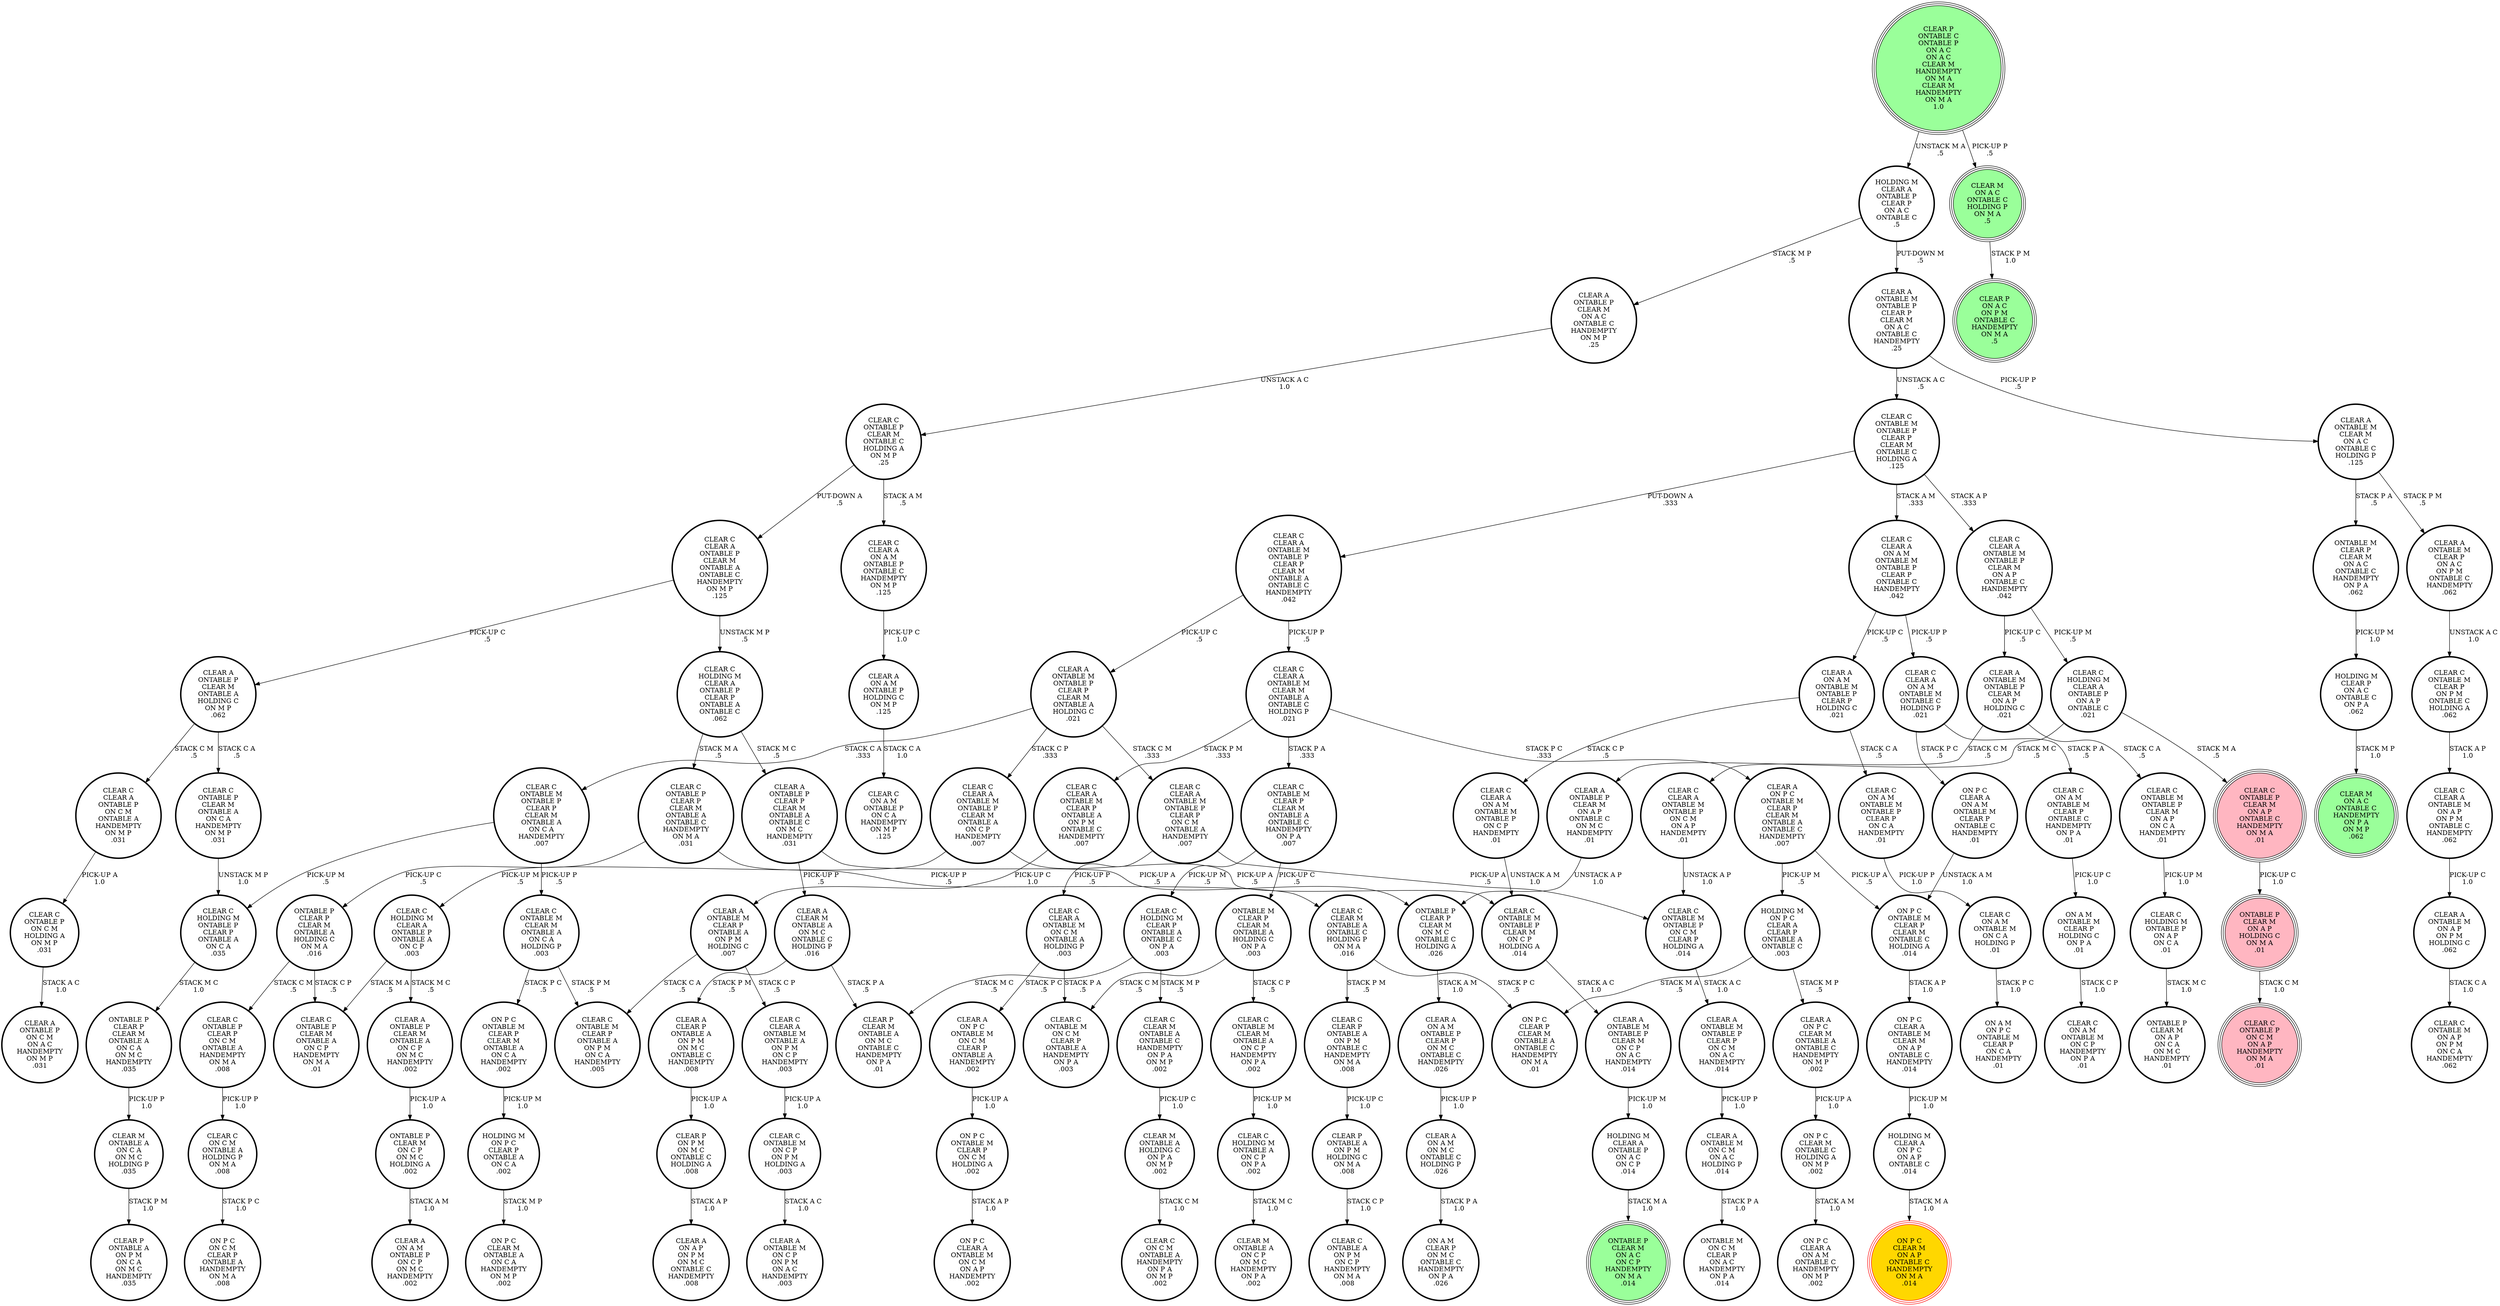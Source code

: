digraph {
"CLEAR C\nONTABLE M\nONTABLE P\nCLEAR P\nCLEAR M\nONTABLE C\nHOLDING A\n.125\n" -> "CLEAR C\nCLEAR A\nONTABLE M\nONTABLE P\nCLEAR M\nON A P\nONTABLE C\nHANDEMPTY\n.042\n"[label="STACK A P\n.333\n"];
"CLEAR C\nONTABLE M\nONTABLE P\nCLEAR P\nCLEAR M\nONTABLE C\nHOLDING A\n.125\n" -> "CLEAR C\nCLEAR A\nONTABLE M\nONTABLE P\nCLEAR P\nCLEAR M\nONTABLE A\nONTABLE C\nHANDEMPTY\n.042\n"[label="PUT-DOWN A\n.333\n"];
"CLEAR C\nONTABLE M\nONTABLE P\nCLEAR P\nCLEAR M\nONTABLE C\nHOLDING A\n.125\n" -> "CLEAR C\nCLEAR A\nON A M\nONTABLE M\nONTABLE P\nCLEAR P\nONTABLE C\nHANDEMPTY\n.042\n"[label="STACK A M\n.333\n"];
"CLEAR C\nON A M\nONTABLE M\nCLEAR P\nONTABLE C\nHANDEMPTY\nON P A\n.01\n" -> "ON A M\nONTABLE M\nCLEAR P\nHOLDING C\nON P A\n.01\n"[label="PICK-UP C\n1.0\n"];
"CLEAR A\nONTABLE P\nCLEAR M\nONTABLE A\nHOLDING C\nON M P\n.062\n" -> "CLEAR C\nCLEAR A\nONTABLE P\nON C M\nONTABLE A\nHANDEMPTY\nON M P\n.031\n"[label="STACK C M\n.5\n"];
"CLEAR A\nONTABLE P\nCLEAR M\nONTABLE A\nHOLDING C\nON M P\n.062\n" -> "CLEAR C\nONTABLE P\nCLEAR M\nONTABLE A\nON C A\nHANDEMPTY\nON M P\n.031\n"[label="STACK C A\n.5\n"];
"CLEAR A\nON P C\nONTABLE M\nCLEAR P\nCLEAR M\nONTABLE A\nONTABLE C\nHANDEMPTY\n.007\n" -> "HOLDING M\nON P C\nCLEAR A\nCLEAR P\nONTABLE A\nONTABLE C\n.003\n"[label="PICK-UP M\n.5\n"];
"CLEAR A\nON P C\nONTABLE M\nCLEAR P\nCLEAR M\nONTABLE A\nONTABLE C\nHANDEMPTY\n.007\n" -> "ON P C\nONTABLE M\nCLEAR P\nCLEAR M\nONTABLE C\nHOLDING A\n.014\n"[label="PICK-UP A\n.5\n"];
"CLEAR A\nON P C\nONTABLE M\nON C M\nCLEAR P\nONTABLE A\nHANDEMPTY\n.002\n" -> "ON P C\nONTABLE M\nCLEAR P\nON C M\nHOLDING A\n.002\n"[label="PICK-UP A\n1.0\n"];
"CLEAR C\nON A M\nONTABLE M\nON C A\nHOLDING P\n.01\n" -> "ON A M\nON P C\nONTABLE M\nCLEAR P\nON C A\nHANDEMPTY\n.01\n"[label="STACK P C\n1.0\n"];
"CLEAR A\nONTABLE M\nONTABLE P\nCLEAR P\nCLEAR M\nON A C\nONTABLE C\nHANDEMPTY\n.25\n" -> "CLEAR C\nONTABLE M\nONTABLE P\nCLEAR P\nCLEAR M\nONTABLE C\nHOLDING A\n.125\n"[label="UNSTACK A C\n.5\n"];
"CLEAR A\nONTABLE M\nONTABLE P\nCLEAR P\nCLEAR M\nON A C\nONTABLE C\nHANDEMPTY\n.25\n" -> "CLEAR A\nONTABLE M\nCLEAR M\nON A C\nONTABLE C\nHOLDING P\n.125\n"[label="PICK-UP P\n.5\n"];
"ON A M\nONTABLE M\nCLEAR P\nHOLDING C\nON P A\n.01\n" -> "CLEAR C\nON A M\nONTABLE M\nON C P\nHANDEMPTY\nON P A\n.01\n"[label="STACK C P\n1.0\n"];
"CLEAR A\nON A M\nONTABLE P\nHOLDING C\nON M P\n.125\n" -> "CLEAR C\nON A M\nONTABLE P\nON C A\nHANDEMPTY\nON M P\n.125\n"[label="STACK C A\n1.0\n"];
"ONTABLE P\nCLEAR P\nCLEAR M\nON M C\nONTABLE C\nHOLDING A\n.026\n" -> "CLEAR A\nON A M\nONTABLE P\nCLEAR P\nON M C\nONTABLE C\nHANDEMPTY\n.026\n"[label="STACK A M\n1.0\n"];
"ON P C\nCLEAR A\nONTABLE M\nCLEAR M\nON A P\nONTABLE C\nHANDEMPTY\n.014\n" -> "HOLDING M\nCLEAR A\nON P C\nON A P\nONTABLE C\n.014\n"[label="PICK-UP M\n1.0\n"];
"CLEAR C\nCLEAR A\nONTABLE M\nONTABLE P\nCLEAR P\nCLEAR M\nONTABLE A\nONTABLE C\nHANDEMPTY\n.042\n" -> "CLEAR C\nCLEAR A\nONTABLE M\nCLEAR M\nONTABLE A\nONTABLE C\nHOLDING P\n.021\n"[label="PICK-UP P\n.5\n"];
"CLEAR C\nCLEAR A\nONTABLE M\nONTABLE P\nCLEAR P\nCLEAR M\nONTABLE A\nONTABLE C\nHANDEMPTY\n.042\n" -> "CLEAR A\nONTABLE M\nONTABLE P\nCLEAR P\nCLEAR M\nONTABLE A\nHOLDING C\n.021\n"[label="PICK-UP C\n.5\n"];
"ONTABLE P\nCLEAR P\nCLEAR M\nONTABLE A\nHOLDING C\nON M A\n.016\n" -> "CLEAR C\nONTABLE P\nCLEAR M\nONTABLE A\nON C P\nHANDEMPTY\nON M A\n.01\n"[label="STACK C P\n.5\n"];
"ONTABLE P\nCLEAR P\nCLEAR M\nONTABLE A\nHOLDING C\nON M A\n.016\n" -> "CLEAR C\nONTABLE P\nCLEAR P\nON C M\nONTABLE A\nHANDEMPTY\nON M A\n.008\n"[label="STACK C M\n.5\n"];
"CLEAR C\nCLEAR A\nONTABLE M\nONTABLE P\nCLEAR M\nONTABLE A\nON C P\nHANDEMPTY\n.007\n" -> "CLEAR C\nONTABLE M\nONTABLE P\nCLEAR M\nON C P\nHOLDING A\n.014\n"[label="PICK-UP A\n.5\n"];
"CLEAR C\nCLEAR A\nONTABLE M\nONTABLE P\nCLEAR M\nONTABLE A\nON C P\nHANDEMPTY\n.007\n" -> "CLEAR C\nHOLDING M\nCLEAR A\nONTABLE P\nONTABLE A\nON C P\n.003\n"[label="PICK-UP M\n.5\n"];
"CLEAR C\nONTABLE M\nCLEAR M\nONTABLE A\nON C A\nHOLDING P\n.003\n" -> "ON P C\nONTABLE M\nCLEAR P\nCLEAR M\nONTABLE A\nON C A\nHANDEMPTY\n.002\n"[label="STACK P C\n.5\n"];
"CLEAR C\nONTABLE M\nCLEAR M\nONTABLE A\nON C A\nHOLDING P\n.003\n" -> "CLEAR C\nONTABLE M\nCLEAR P\nONTABLE A\nON P M\nON C A\nHANDEMPTY\n.005\n"[label="STACK P M\n.5\n"];
"CLEAR C\nONTABLE M\nONTABLE P\nON C M\nCLEAR P\nHOLDING A\n.014\n" -> "CLEAR A\nONTABLE M\nONTABLE P\nCLEAR P\nON C M\nON A C\nHANDEMPTY\n.014\n"[label="STACK A C\n1.0\n"];
"ON P C\nONTABLE M\nCLEAR P\nCLEAR M\nONTABLE A\nON C A\nHANDEMPTY\n.002\n" -> "HOLDING M\nON P C\nCLEAR P\nONTABLE A\nON C A\n.002\n"[label="PICK-UP M\n1.0\n"];
"HOLDING M\nON P C\nCLEAR P\nONTABLE A\nON C A\n.002\n" -> "ON P C\nCLEAR M\nONTABLE A\nON C A\nHANDEMPTY\nON M P\n.002\n"[label="STACK M P\n1.0\n"];
"CLEAR C\nCLEAR M\nONTABLE A\nONTABLE C\nHOLDING P\nON M A\n.016\n" -> "ON P C\nCLEAR P\nCLEAR M\nONTABLE A\nONTABLE C\nHANDEMPTY\nON M A\n.01\n"[label="STACK P C\n.5\n"];
"CLEAR C\nCLEAR M\nONTABLE A\nONTABLE C\nHOLDING P\nON M A\n.016\n" -> "CLEAR C\nCLEAR P\nONTABLE A\nON P M\nONTABLE C\nHANDEMPTY\nON M A\n.008\n"[label="STACK P M\n.5\n"];
"CLEAR C\nCLEAR A\nON A M\nONTABLE M\nONTABLE P\nCLEAR P\nONTABLE C\nHANDEMPTY\n.042\n" -> "CLEAR A\nON A M\nONTABLE M\nONTABLE P\nCLEAR P\nHOLDING C\n.021\n"[label="PICK-UP C\n.5\n"];
"CLEAR C\nCLEAR A\nON A M\nONTABLE M\nONTABLE P\nCLEAR P\nONTABLE C\nHANDEMPTY\n.042\n" -> "CLEAR C\nCLEAR A\nON A M\nONTABLE M\nONTABLE C\nHOLDING P\n.021\n"[label="PICK-UP P\n.5\n"];
"CLEAR C\nHOLDING M\nCLEAR A\nONTABLE P\nON A P\nONTABLE C\n.021\n" -> "CLEAR A\nONTABLE P\nCLEAR M\nON A P\nONTABLE C\nON M C\nHANDEMPTY\n.01\n"[label="STACK M C\n.5\n"];
"CLEAR C\nHOLDING M\nCLEAR A\nONTABLE P\nON A P\nONTABLE C\n.021\n" -> "CLEAR C\nONTABLE P\nCLEAR M\nON A P\nONTABLE C\nHANDEMPTY\nON M A\n.01\n"[label="STACK M A\n.5\n"];
"CLEAR C\nONTABLE P\nCLEAR P\nON C M\nONTABLE A\nHANDEMPTY\nON M A\n.008\n" -> "CLEAR C\nON C M\nONTABLE A\nHOLDING P\nON M A\n.008\n"[label="PICK-UP P\n1.0\n"];
"ONTABLE M\nCLEAR P\nCLEAR M\nONTABLE A\nHOLDING C\nON P A\n.003\n" -> "CLEAR C\nONTABLE M\nON C M\nCLEAR P\nONTABLE A\nHANDEMPTY\nON P A\n.003\n"[label="STACK C M\n.5\n"];
"ONTABLE M\nCLEAR P\nCLEAR M\nONTABLE A\nHOLDING C\nON P A\n.003\n" -> "CLEAR C\nONTABLE M\nCLEAR M\nONTABLE A\nON C P\nHANDEMPTY\nON P A\n.002\n"[label="STACK C P\n.5\n"];
"CLEAR C\nHOLDING M\nCLEAR A\nONTABLE P\nONTABLE A\nON C P\n.003\n" -> "CLEAR A\nONTABLE P\nCLEAR M\nONTABLE A\nON C P\nON M C\nHANDEMPTY\n.002\n"[label="STACK M C\n.5\n"];
"CLEAR C\nHOLDING M\nCLEAR A\nONTABLE P\nONTABLE A\nON C P\n.003\n" -> "CLEAR C\nONTABLE P\nCLEAR M\nONTABLE A\nON C P\nHANDEMPTY\nON M A\n.01\n"[label="STACK M A\n.5\n"];
"CLEAR C\nONTABLE M\nONTABLE P\nCLEAR M\nON C P\nHOLDING A\n.014\n" -> "CLEAR A\nONTABLE M\nONTABLE P\nCLEAR M\nON C P\nON A C\nHANDEMPTY\n.014\n"[label="STACK A C\n1.0\n"];
"CLEAR C\nONTABLE P\nCLEAR M\nONTABLE C\nHOLDING A\nON M P\n.25\n" -> "CLEAR C\nCLEAR A\nON A M\nONTABLE P\nONTABLE C\nHANDEMPTY\nON M P\n.125\n"[label="STACK A M\n.5\n"];
"CLEAR C\nONTABLE P\nCLEAR M\nONTABLE C\nHOLDING A\nON M P\n.25\n" -> "CLEAR C\nCLEAR A\nONTABLE P\nCLEAR M\nONTABLE A\nONTABLE C\nHANDEMPTY\nON M P\n.125\n"[label="PUT-DOWN A\n.5\n"];
"CLEAR C\nCLEAR A\nONTABLE P\nCLEAR M\nONTABLE A\nONTABLE C\nHANDEMPTY\nON M P\n.125\n" -> "CLEAR A\nONTABLE P\nCLEAR M\nONTABLE A\nHOLDING C\nON M P\n.062\n"[label="PICK-UP C\n.5\n"];
"CLEAR C\nCLEAR A\nONTABLE P\nCLEAR M\nONTABLE A\nONTABLE C\nHANDEMPTY\nON M P\n.125\n" -> "CLEAR C\nHOLDING M\nCLEAR A\nONTABLE P\nCLEAR P\nONTABLE A\nONTABLE C\n.062\n"[label="UNSTACK M P\n.5\n"];
"CLEAR C\nONTABLE P\nON C M\nHOLDING A\nON M P\n.031\n" -> "CLEAR A\nONTABLE P\nON C M\nON A C\nHANDEMPTY\nON M P\n.031\n"[label="STACK A C\n1.0\n"];
"CLEAR A\nONTABLE M\nONTABLE P\nCLEAR M\nON C P\nON A C\nHANDEMPTY\n.014\n" -> "HOLDING M\nCLEAR A\nONTABLE P\nON A C\nON C P\n.014\n"[label="PICK-UP M\n1.0\n"];
"CLEAR C\nCLEAR A\nONTABLE M\nON A P\nON P M\nONTABLE C\nHANDEMPTY\n.062\n" -> "CLEAR A\nONTABLE M\nON A P\nON P M\nHOLDING C\n.062\n"[label="PICK-UP C\n1.0\n"];
"CLEAR P\nONTABLE C\nONTABLE P\nON A C\nON A C\nCLEAR M\nHANDEMPTY\nON M A\nCLEAR M\nHANDEMPTY\nON M A\n1.0\n" -> "HOLDING M\nCLEAR A\nONTABLE P\nCLEAR P\nON A C\nONTABLE C\n.5\n"[label="UNSTACK M A\n.5\n"];
"CLEAR P\nONTABLE C\nONTABLE P\nON A C\nON A C\nCLEAR M\nHANDEMPTY\nON M A\nCLEAR M\nHANDEMPTY\nON M A\n1.0\n" -> "CLEAR M\nON A C\nONTABLE C\nHOLDING P\nON M A\n.5\n"[label="PICK-UP P\n.5\n"];
"CLEAR A\nONTABLE M\nCLEAR P\nON A C\nON P M\nONTABLE C\nHANDEMPTY\n.062\n" -> "CLEAR C\nONTABLE M\nCLEAR P\nON P M\nONTABLE C\nHOLDING A\n.062\n"[label="UNSTACK A C\n1.0\n"];
"CLEAR C\nCLEAR A\nONTABLE P\nON C M\nONTABLE A\nHANDEMPTY\nON M P\n.031\n" -> "CLEAR C\nONTABLE P\nON C M\nHOLDING A\nON M P\n.031\n"[label="PICK-UP A\n1.0\n"];
"CLEAR C\nON C M\nONTABLE A\nHOLDING P\nON M A\n.008\n" -> "ON P C\nON C M\nCLEAR P\nONTABLE A\nHANDEMPTY\nON M A\n.008\n"[label="STACK P C\n1.0\n"];
"CLEAR C\nHOLDING M\nONTABLE A\nON C P\nON P A\n.002\n" -> "CLEAR M\nONTABLE A\nON C P\nON M C\nHANDEMPTY\nON P A\n.002\n"[label="STACK M C\n1.0\n"];
"CLEAR C\nCLEAR A\nON A M\nONTABLE M\nONTABLE C\nHOLDING P\n.021\n" -> "ON P C\nCLEAR A\nON A M\nONTABLE M\nCLEAR P\nONTABLE C\nHANDEMPTY\n.01\n"[label="STACK P C\n.5\n"];
"CLEAR C\nCLEAR A\nON A M\nONTABLE M\nONTABLE C\nHOLDING P\n.021\n" -> "CLEAR C\nON A M\nONTABLE M\nCLEAR P\nONTABLE C\nHANDEMPTY\nON P A\n.01\n"[label="STACK P A\n.5\n"];
"CLEAR A\nONTABLE M\nONTABLE P\nCLEAR P\nCLEAR M\nONTABLE A\nHOLDING C\n.021\n" -> "CLEAR C\nCLEAR A\nONTABLE M\nONTABLE P\nCLEAR M\nONTABLE A\nON C P\nHANDEMPTY\n.007\n"[label="STACK C P\n.333\n"];
"CLEAR A\nONTABLE M\nONTABLE P\nCLEAR P\nCLEAR M\nONTABLE A\nHOLDING C\n.021\n" -> "CLEAR C\nCLEAR A\nONTABLE M\nONTABLE P\nCLEAR P\nON C M\nONTABLE A\nHANDEMPTY\n.007\n"[label="STACK C M\n.333\n"];
"CLEAR A\nONTABLE M\nONTABLE P\nCLEAR P\nCLEAR M\nONTABLE A\nHOLDING C\n.021\n" -> "CLEAR C\nONTABLE M\nONTABLE P\nCLEAR P\nCLEAR M\nONTABLE A\nON C A\nHANDEMPTY\n.007\n"[label="STACK C A\n.333\n"];
"CLEAR C\nONTABLE P\nCLEAR M\nONTABLE A\nON C A\nHANDEMPTY\nON M P\n.031\n" -> "CLEAR C\nHOLDING M\nONTABLE P\nCLEAR P\nONTABLE A\nON C A\n.035\n"[label="UNSTACK M P\n1.0\n"];
"CLEAR C\nCLEAR P\nONTABLE A\nON P M\nONTABLE C\nHANDEMPTY\nON M A\n.008\n" -> "CLEAR P\nONTABLE A\nON P M\nHOLDING C\nON M A\n.008\n"[label="PICK-UP C\n1.0\n"];
"CLEAR C\nHOLDING M\nCLEAR A\nONTABLE P\nCLEAR P\nONTABLE A\nONTABLE C\n.062\n" -> "CLEAR C\nONTABLE P\nCLEAR P\nCLEAR M\nONTABLE A\nONTABLE C\nHANDEMPTY\nON M A\n.031\n"[label="STACK M A\n.5\n"];
"CLEAR C\nHOLDING M\nCLEAR A\nONTABLE P\nCLEAR P\nONTABLE A\nONTABLE C\n.062\n" -> "CLEAR A\nONTABLE P\nCLEAR P\nCLEAR M\nONTABLE A\nONTABLE C\nON M C\nHANDEMPTY\n.031\n"[label="STACK M C\n.5\n"];
"CLEAR A\nONTABLE P\nCLEAR M\nONTABLE A\nON C P\nON M C\nHANDEMPTY\n.002\n" -> "ONTABLE P\nCLEAR M\nON C P\nON M C\nHOLDING A\n.002\n"[label="PICK-UP A\n1.0\n"];
"CLEAR M\nONTABLE A\nON C A\nON M C\nHOLDING P\n.035\n" -> "CLEAR P\nONTABLE A\nON P M\nON C A\nON M C\nHANDEMPTY\n.035\n"[label="STACK P M\n1.0\n"];
"CLEAR C\nCLEAR A\nONTABLE M\nONTABLE P\nCLEAR M\nON A P\nONTABLE C\nHANDEMPTY\n.042\n" -> "CLEAR A\nONTABLE M\nONTABLE P\nCLEAR M\nON A P\nHOLDING C\n.021\n"[label="PICK-UP C\n.5\n"];
"CLEAR C\nCLEAR A\nONTABLE M\nONTABLE P\nCLEAR M\nON A P\nONTABLE C\nHANDEMPTY\n.042\n" -> "CLEAR C\nHOLDING M\nCLEAR A\nONTABLE P\nON A P\nONTABLE C\n.021\n"[label="PICK-UP M\n.5\n"];
"CLEAR M\nON A C\nONTABLE C\nHOLDING P\nON M A\n.5\n" -> "CLEAR P\nON A C\nON P M\nONTABLE C\nHANDEMPTY\nON M A\n.5\n"[label="STACK P M\n1.0\n"];
"ON P C\nCLEAR A\nON A M\nONTABLE M\nCLEAR P\nONTABLE C\nHANDEMPTY\n.01\n" -> "ON P C\nONTABLE M\nCLEAR P\nCLEAR M\nONTABLE C\nHOLDING A\n.014\n"[label="UNSTACK A M\n1.0\n"];
"CLEAR P\nONTABLE A\nON P M\nHOLDING C\nON M A\n.008\n" -> "CLEAR C\nONTABLE A\nON P M\nON C P\nHANDEMPTY\nON M A\n.008\n"[label="STACK C P\n1.0\n"];
"CLEAR A\nON A M\nON M C\nONTABLE C\nHOLDING P\n.026\n" -> "ON A M\nCLEAR P\nON M C\nONTABLE C\nHANDEMPTY\nON P A\n.026\n"[label="STACK P A\n1.0\n"];
"CLEAR M\nONTABLE A\nHOLDING C\nON P A\nON M P\n.002\n" -> "CLEAR C\nON C M\nONTABLE A\nHANDEMPTY\nON P A\nON M P\n.002\n"[label="STACK C M\n1.0\n"];
"ONTABLE P\nCLEAR M\nON C P\nON M C\nHOLDING A\n.002\n" -> "CLEAR A\nON A M\nONTABLE P\nON C P\nON M C\nHANDEMPTY\n.002\n"[label="STACK A M\n1.0\n"];
"CLEAR C\nONTABLE M\nONTABLE P\nCLEAR P\nCLEAR M\nONTABLE A\nON C A\nHANDEMPTY\n.007\n" -> "CLEAR C\nHOLDING M\nONTABLE P\nCLEAR P\nONTABLE A\nON C A\n.035\n"[label="PICK-UP M\n.5\n"];
"CLEAR C\nONTABLE M\nONTABLE P\nCLEAR P\nCLEAR M\nONTABLE A\nON C A\nHANDEMPTY\n.007\n" -> "CLEAR C\nONTABLE M\nCLEAR M\nONTABLE A\nON C A\nHOLDING P\n.003\n"[label="PICK-UP P\n.5\n"];
"CLEAR C\nCLEAR A\nONTABLE M\nONTABLE A\nON P M\nON C P\nHANDEMPTY\n.003\n" -> "CLEAR C\nONTABLE M\nON C P\nON P M\nHOLDING A\n.003\n"[label="PICK-UP A\n1.0\n"];
"HOLDING M\nCLEAR A\nON P C\nON A P\nONTABLE C\n.014\n" -> "ON P C\nCLEAR M\nON A P\nONTABLE C\nHANDEMPTY\nON M A\n.014\n"[label="STACK M A\n1.0\n"];
"CLEAR A\nON A M\nONTABLE M\nONTABLE P\nCLEAR P\nHOLDING C\n.021\n" -> "CLEAR C\nON A M\nONTABLE M\nONTABLE P\nCLEAR P\nON C A\nHANDEMPTY\n.01\n"[label="STACK C A\n.5\n"];
"CLEAR A\nON A M\nONTABLE M\nONTABLE P\nCLEAR P\nHOLDING C\n.021\n" -> "CLEAR C\nCLEAR A\nON A M\nONTABLE M\nONTABLE P\nON C P\nHANDEMPTY\n.01\n"[label="STACK C P\n.5\n"];
"CLEAR C\nCLEAR M\nONTABLE A\nONTABLE C\nHANDEMPTY\nON P A\nON M P\n.002\n" -> "CLEAR M\nONTABLE A\nHOLDING C\nON P A\nON M P\n.002\n"[label="PICK-UP C\n1.0\n"];
"CLEAR C\nCLEAR A\nON A M\nONTABLE P\nONTABLE C\nHANDEMPTY\nON M P\n.125\n" -> "CLEAR A\nON A M\nONTABLE P\nHOLDING C\nON M P\n.125\n"[label="PICK-UP C\n1.0\n"];
"CLEAR A\nON A M\nONTABLE P\nCLEAR P\nON M C\nONTABLE C\nHANDEMPTY\n.026\n" -> "CLEAR A\nON A M\nON M C\nONTABLE C\nHOLDING P\n.026\n"[label="PICK-UP P\n1.0\n"];
"CLEAR C\nCLEAR A\nONTABLE M\nCLEAR M\nONTABLE A\nONTABLE C\nHOLDING P\n.021\n" -> "CLEAR A\nON P C\nONTABLE M\nCLEAR P\nCLEAR M\nONTABLE A\nONTABLE C\nHANDEMPTY\n.007\n"[label="STACK P C\n.333\n"];
"CLEAR C\nCLEAR A\nONTABLE M\nCLEAR M\nONTABLE A\nONTABLE C\nHOLDING P\n.021\n" -> "CLEAR C\nONTABLE M\nCLEAR P\nCLEAR M\nONTABLE A\nONTABLE C\nHANDEMPTY\nON P A\n.007\n"[label="STACK P A\n.333\n"];
"CLEAR C\nCLEAR A\nONTABLE M\nCLEAR M\nONTABLE A\nONTABLE C\nHOLDING P\n.021\n" -> "CLEAR C\nCLEAR A\nONTABLE M\nCLEAR P\nONTABLE A\nON P M\nONTABLE C\nHANDEMPTY\n.007\n"[label="STACK P M\n.333\n"];
"ONTABLE M\nCLEAR P\nCLEAR M\nON A C\nONTABLE C\nHANDEMPTY\nON P A\n.062\n" -> "HOLDING M\nCLEAR P\nON A C\nONTABLE C\nON P A\n.062\n"[label="PICK-UP M\n1.0\n"];
"CLEAR C\nONTABLE M\nCLEAR M\nONTABLE A\nON C P\nHANDEMPTY\nON P A\n.002\n" -> "CLEAR C\nHOLDING M\nONTABLE A\nON C P\nON P A\n.002\n"[label="PICK-UP M\n1.0\n"];
"CLEAR C\nHOLDING M\nONTABLE P\nON A P\nON C A\n.01\n" -> "ONTABLE P\nCLEAR M\nON A P\nON C A\nON M C\nHANDEMPTY\n.01\n"[label="STACK M C\n1.0\n"];
"CLEAR A\nON P C\nCLEAR M\nONTABLE A\nONTABLE C\nHANDEMPTY\nON M P\n.002\n" -> "ON P C\nCLEAR M\nONTABLE C\nHOLDING A\nON M P\n.002\n"[label="PICK-UP A\n1.0\n"];
"CLEAR C\nCLEAR A\nON A M\nONTABLE M\nONTABLE P\nON C P\nHANDEMPTY\n.01\n" -> "CLEAR C\nONTABLE M\nONTABLE P\nCLEAR M\nON C P\nHOLDING A\n.014\n"[label="UNSTACK A M\n1.0\n"];
"CLEAR A\nONTABLE M\nONTABLE P\nCLEAR P\nON C M\nON A C\nHANDEMPTY\n.014\n" -> "CLEAR A\nONTABLE M\nON C M\nON A C\nHOLDING P\n.014\n"[label="PICK-UP P\n1.0\n"];
"CLEAR C\nONTABLE M\nONTABLE P\nCLEAR M\nON A P\nON C A\nHANDEMPTY\n.01\n" -> "CLEAR C\nHOLDING M\nONTABLE P\nON A P\nON C A\n.01\n"[label="PICK-UP M\n1.0\n"];
"CLEAR A\nONTABLE P\nCLEAR M\nON A P\nONTABLE C\nON M C\nHANDEMPTY\n.01\n" -> "ONTABLE P\nCLEAR P\nCLEAR M\nON M C\nONTABLE C\nHOLDING A\n.026\n"[label="UNSTACK A P\n1.0\n"];
"ON P C\nCLEAR M\nONTABLE C\nHOLDING A\nON M P\n.002\n" -> "ON P C\nCLEAR A\nON A M\nONTABLE C\nHANDEMPTY\nON M P\n.002\n"[label="STACK A M\n1.0\n"];
"CLEAR C\nCLEAR A\nONTABLE M\nONTABLE P\nCLEAR P\nON C M\nONTABLE A\nHANDEMPTY\n.007\n" -> "CLEAR C\nCLEAR A\nONTABLE M\nON C M\nONTABLE A\nHOLDING P\n.003\n"[label="PICK-UP P\n.5\n"];
"CLEAR C\nCLEAR A\nONTABLE M\nONTABLE P\nCLEAR P\nON C M\nONTABLE A\nHANDEMPTY\n.007\n" -> "CLEAR C\nONTABLE M\nONTABLE P\nON C M\nCLEAR P\nHOLDING A\n.014\n"[label="PICK-UP A\n.5\n"];
"CLEAR C\nCLEAR A\nONTABLE M\nON C M\nONTABLE A\nHOLDING P\n.003\n" -> "CLEAR C\nONTABLE M\nON C M\nCLEAR P\nONTABLE A\nHANDEMPTY\nON P A\n.003\n"[label="STACK P A\n.5\n"];
"CLEAR C\nCLEAR A\nONTABLE M\nON C M\nONTABLE A\nHOLDING P\n.003\n" -> "CLEAR A\nON P C\nONTABLE M\nON C M\nCLEAR P\nONTABLE A\nHANDEMPTY\n.002\n"[label="STACK P C\n.5\n"];
"CLEAR A\nONTABLE M\nON A P\nON P M\nHOLDING C\n.062\n" -> "CLEAR C\nONTABLE M\nON A P\nON P M\nON C A\nHANDEMPTY\n.062\n"[label="STACK C A\n1.0\n"];
"CLEAR A\nONTABLE M\nON C M\nON A C\nHOLDING P\n.014\n" -> "ONTABLE M\nON C M\nCLEAR P\nON A C\nHANDEMPTY\nON P A\n.014\n"[label="STACK P A\n1.0\n"];
"HOLDING M\nCLEAR P\nON A C\nONTABLE C\nON P A\n.062\n" -> "CLEAR M\nON A C\nONTABLE C\nHANDEMPTY\nON P A\nON M P\n.062\n"[label="STACK M P\n1.0\n"];
"CLEAR C\nONTABLE P\nCLEAR P\nCLEAR M\nONTABLE A\nONTABLE C\nHANDEMPTY\nON M A\n.031\n" -> "CLEAR C\nCLEAR M\nONTABLE A\nONTABLE C\nHOLDING P\nON M A\n.016\n"[label="PICK-UP P\n.5\n"];
"CLEAR C\nONTABLE P\nCLEAR P\nCLEAR M\nONTABLE A\nONTABLE C\nHANDEMPTY\nON M A\n.031\n" -> "ONTABLE P\nCLEAR P\nCLEAR M\nONTABLE A\nHOLDING C\nON M A\n.016\n"[label="PICK-UP C\n.5\n"];
"CLEAR C\nONTABLE P\nCLEAR M\nON A P\nONTABLE C\nHANDEMPTY\nON M A\n.01\n" -> "ONTABLE P\nCLEAR M\nON A P\nHOLDING C\nON M A\n.01\n"[label="PICK-UP C\n1.0\n"];
"CLEAR C\nCLEAR A\nONTABLE M\nCLEAR P\nONTABLE A\nON P M\nONTABLE C\nHANDEMPTY\n.007\n" -> "CLEAR A\nONTABLE M\nCLEAR P\nONTABLE A\nON P M\nHOLDING C\n.007\n"[label="PICK-UP C\n1.0\n"];
"CLEAR A\nONTABLE P\nCLEAR M\nON A C\nONTABLE C\nHANDEMPTY\nON M P\n.25\n" -> "CLEAR C\nONTABLE P\nCLEAR M\nONTABLE C\nHOLDING A\nON M P\n.25\n"[label="UNSTACK A C\n1.0\n"];
"CLEAR C\nONTABLE M\nON C P\nON P M\nHOLDING A\n.003\n" -> "CLEAR A\nONTABLE M\nON C P\nON P M\nON A C\nHANDEMPTY\n.003\n"[label="STACK A C\n1.0\n"];
"CLEAR C\nONTABLE M\nCLEAR P\nON P M\nONTABLE C\nHOLDING A\n.062\n" -> "CLEAR C\nCLEAR A\nONTABLE M\nON A P\nON P M\nONTABLE C\nHANDEMPTY\n.062\n"[label="STACK A P\n1.0\n"];
"ONTABLE P\nCLEAR M\nON A P\nHOLDING C\nON M A\n.01\n" -> "CLEAR C\nONTABLE P\nON C M\nON A P\nHANDEMPTY\nON M A\n.01\n"[label="STACK C M\n1.0\n"];
"HOLDING M\nCLEAR A\nONTABLE P\nCLEAR P\nON A C\nONTABLE C\n.5\n" -> "CLEAR A\nONTABLE P\nCLEAR M\nON A C\nONTABLE C\nHANDEMPTY\nON M P\n.25\n"[label="STACK M P\n.5\n"];
"HOLDING M\nCLEAR A\nONTABLE P\nCLEAR P\nON A C\nONTABLE C\n.5\n" -> "CLEAR A\nONTABLE M\nONTABLE P\nCLEAR P\nCLEAR M\nON A C\nONTABLE C\nHANDEMPTY\n.25\n"[label="PUT-DOWN M\n.5\n"];
"ONTABLE P\nCLEAR P\nCLEAR M\nONTABLE A\nON C A\nON M C\nHANDEMPTY\n.035\n" -> "CLEAR M\nONTABLE A\nON C A\nON M C\nHOLDING P\n.035\n"[label="PICK-UP P\n1.0\n"];
"CLEAR P\nON P M\nON M C\nONTABLE C\nHOLDING A\n.008\n" -> "CLEAR A\nON A P\nON P M\nON M C\nONTABLE C\nHANDEMPTY\n.008\n"[label="STACK A P\n1.0\n"];
"CLEAR C\nON A M\nONTABLE M\nONTABLE P\nCLEAR P\nON C A\nHANDEMPTY\n.01\n" -> "CLEAR C\nON A M\nONTABLE M\nON C A\nHOLDING P\n.01\n"[label="PICK-UP P\n1.0\n"];
"CLEAR C\nHOLDING M\nCLEAR P\nONTABLE A\nONTABLE C\nON P A\n.003\n" -> "CLEAR P\nCLEAR M\nONTABLE A\nON M C\nONTABLE C\nHANDEMPTY\nON P A\n.01\n"[label="STACK M C\n.5\n"];
"CLEAR C\nHOLDING M\nCLEAR P\nONTABLE A\nONTABLE C\nON P A\n.003\n" -> "CLEAR C\nCLEAR M\nONTABLE A\nONTABLE C\nHANDEMPTY\nON P A\nON M P\n.002\n"[label="STACK M P\n.5\n"];
"ON P C\nONTABLE M\nCLEAR P\nON C M\nHOLDING A\n.002\n" -> "ON P C\nCLEAR A\nONTABLE M\nON C M\nON A P\nHANDEMPTY\n.002\n"[label="STACK A P\n1.0\n"];
"CLEAR A\nONTABLE P\nCLEAR P\nCLEAR M\nONTABLE A\nONTABLE C\nON M C\nHANDEMPTY\n.031\n" -> "ONTABLE P\nCLEAR P\nCLEAR M\nON M C\nONTABLE C\nHOLDING A\n.026\n"[label="PICK-UP A\n.5\n"];
"CLEAR A\nONTABLE P\nCLEAR P\nCLEAR M\nONTABLE A\nONTABLE C\nON M C\nHANDEMPTY\n.031\n" -> "CLEAR A\nCLEAR M\nONTABLE A\nON M C\nONTABLE C\nHOLDING P\n.016\n"[label="PICK-UP P\n.5\n"];
"CLEAR A\nONTABLE M\nONTABLE P\nCLEAR M\nON A P\nHOLDING C\n.021\n" -> "CLEAR C\nCLEAR A\nONTABLE M\nONTABLE P\nON C M\nON A P\nHANDEMPTY\n.01\n"[label="STACK C M\n.5\n"];
"CLEAR A\nONTABLE M\nONTABLE P\nCLEAR M\nON A P\nHOLDING C\n.021\n" -> "CLEAR C\nONTABLE M\nONTABLE P\nCLEAR M\nON A P\nON C A\nHANDEMPTY\n.01\n"[label="STACK C A\n.5\n"];
"CLEAR A\nCLEAR M\nONTABLE A\nON M C\nONTABLE C\nHOLDING P\n.016\n" -> "CLEAR A\nCLEAR P\nONTABLE A\nON P M\nON M C\nONTABLE C\nHANDEMPTY\n.008\n"[label="STACK P M\n.5\n"];
"CLEAR A\nCLEAR M\nONTABLE A\nON M C\nONTABLE C\nHOLDING P\n.016\n" -> "CLEAR P\nCLEAR M\nONTABLE A\nON M C\nONTABLE C\nHANDEMPTY\nON P A\n.01\n"[label="STACK P A\n.5\n"];
"CLEAR A\nONTABLE M\nCLEAR M\nON A C\nONTABLE C\nHOLDING P\n.125\n" -> "ONTABLE M\nCLEAR P\nCLEAR M\nON A C\nONTABLE C\nHANDEMPTY\nON P A\n.062\n"[label="STACK P A\n.5\n"];
"CLEAR A\nONTABLE M\nCLEAR M\nON A C\nONTABLE C\nHOLDING P\n.125\n" -> "CLEAR A\nONTABLE M\nCLEAR P\nON A C\nON P M\nONTABLE C\nHANDEMPTY\n.062\n"[label="STACK P M\n.5\n"];
"CLEAR C\nONTABLE M\nCLEAR P\nCLEAR M\nONTABLE A\nONTABLE C\nHANDEMPTY\nON P A\n.007\n" -> "ONTABLE M\nCLEAR P\nCLEAR M\nONTABLE A\nHOLDING C\nON P A\n.003\n"[label="PICK-UP C\n.5\n"];
"CLEAR C\nONTABLE M\nCLEAR P\nCLEAR M\nONTABLE A\nONTABLE C\nHANDEMPTY\nON P A\n.007\n" -> "CLEAR C\nHOLDING M\nCLEAR P\nONTABLE A\nONTABLE C\nON P A\n.003\n"[label="PICK-UP M\n.5\n"];
"CLEAR C\nCLEAR A\nONTABLE M\nONTABLE P\nON C M\nON A P\nHANDEMPTY\n.01\n" -> "CLEAR C\nONTABLE M\nONTABLE P\nON C M\nCLEAR P\nHOLDING A\n.014\n"[label="UNSTACK A P\n1.0\n"];
"HOLDING M\nON P C\nCLEAR A\nCLEAR P\nONTABLE A\nONTABLE C\n.003\n" -> "CLEAR A\nON P C\nCLEAR M\nONTABLE A\nONTABLE C\nHANDEMPTY\nON M P\n.002\n"[label="STACK M P\n.5\n"];
"HOLDING M\nON P C\nCLEAR A\nCLEAR P\nONTABLE A\nONTABLE C\n.003\n" -> "ON P C\nCLEAR P\nCLEAR M\nONTABLE A\nONTABLE C\nHANDEMPTY\nON M A\n.01\n"[label="STACK M A\n.5\n"];
"HOLDING M\nCLEAR A\nONTABLE P\nON A C\nON C P\n.014\n" -> "ONTABLE P\nCLEAR M\nON A C\nON C P\nHANDEMPTY\nON M A\n.014\n"[label="STACK M A\n1.0\n"];
"CLEAR C\nHOLDING M\nONTABLE P\nCLEAR P\nONTABLE A\nON C A\n.035\n" -> "ONTABLE P\nCLEAR P\nCLEAR M\nONTABLE A\nON C A\nON M C\nHANDEMPTY\n.035\n"[label="STACK M C\n1.0\n"];
"CLEAR A\nCLEAR P\nONTABLE A\nON P M\nON M C\nONTABLE C\nHANDEMPTY\n.008\n" -> "CLEAR P\nON P M\nON M C\nONTABLE C\nHOLDING A\n.008\n"[label="PICK-UP A\n1.0\n"];
"ON P C\nONTABLE M\nCLEAR P\nCLEAR M\nONTABLE C\nHOLDING A\n.014\n" -> "ON P C\nCLEAR A\nONTABLE M\nCLEAR M\nON A P\nONTABLE C\nHANDEMPTY\n.014\n"[label="STACK A P\n1.0\n"];
"CLEAR A\nONTABLE M\nCLEAR P\nONTABLE A\nON P M\nHOLDING C\n.007\n" -> "CLEAR C\nCLEAR A\nONTABLE M\nONTABLE A\nON P M\nON C P\nHANDEMPTY\n.003\n"[label="STACK C P\n.5\n"];
"CLEAR A\nONTABLE M\nCLEAR P\nONTABLE A\nON P M\nHOLDING C\n.007\n" -> "CLEAR C\nONTABLE M\nCLEAR P\nONTABLE A\nON P M\nON C A\nHANDEMPTY\n.005\n"[label="STACK C A\n.5\n"];
"ON A M\nON P C\nONTABLE M\nCLEAR P\nON C A\nHANDEMPTY\n.01\n" [shape=circle, penwidth=3];
"CLEAR A\nONTABLE P\nON C M\nON A C\nHANDEMPTY\nON M P\n.031\n" [shape=circle, penwidth=3];
"CLEAR C\nON A M\nONTABLE M\nON C P\nHANDEMPTY\nON P A\n.01\n" [shape=circle, penwidth=3];
"ON P C\nON C M\nCLEAR P\nONTABLE A\nHANDEMPTY\nON M A\n.008\n" [shape=circle, penwidth=3];
"CLEAR C\nON A M\nONTABLE P\nON C A\nHANDEMPTY\nON M P\n.125\n" [shape=circle, penwidth=3];
"ONTABLE P\nCLEAR M\nON A C\nON C P\nHANDEMPTY\nON M A\n.014\n" [shape=circle, style=filled, fillcolor=palegreen1, peripheries=3];
"ON P C\nCLEAR P\nCLEAR M\nONTABLE A\nONTABLE C\nHANDEMPTY\nON M A\n.01\n" [shape=circle, penwidth=3];
"CLEAR C\nONTABLE M\nON C M\nCLEAR P\nONTABLE A\nHANDEMPTY\nON P A\n.003\n" [shape=circle, penwidth=3];
"CLEAR C\nONTABLE P\nON C M\nON A P\nHANDEMPTY\nON M A\n.01\n" [shape=circle, style=filled, fillcolor=lightpink, peripheries=3];
"CLEAR P\nON A C\nON P M\nONTABLE C\nHANDEMPTY\nON M A\n.5\n" [shape=circle, style=filled, fillcolor=palegreen1, peripheries=3];
"CLEAR P\nONTABLE A\nON P M\nON C A\nON M C\nHANDEMPTY\n.035\n" [shape=circle, penwidth=3];
"ONTABLE P\nCLEAR M\nON A P\nON C A\nON M C\nHANDEMPTY\n.01\n" [shape=circle, penwidth=3];
"CLEAR A\nONTABLE M\nON C P\nON P M\nON A C\nHANDEMPTY\n.003\n" [shape=circle, penwidth=3];
"CLEAR M\nONTABLE A\nON C P\nON M C\nHANDEMPTY\nON P A\n.002\n" [shape=circle, penwidth=3];
"CLEAR P\nCLEAR M\nONTABLE A\nON M C\nONTABLE C\nHANDEMPTY\nON P A\n.01\n" [shape=circle, penwidth=3];
"ON A M\nCLEAR P\nON M C\nONTABLE C\nHANDEMPTY\nON P A\n.026\n" [shape=circle, penwidth=3];
"CLEAR C\nON C M\nONTABLE A\nHANDEMPTY\nON P A\nON M P\n.002\n" [shape=circle, penwidth=3];
"CLEAR A\nON A P\nON P M\nON M C\nONTABLE C\nHANDEMPTY\n.008\n" [shape=circle, penwidth=3];
"ON P C\nCLEAR M\nONTABLE A\nON C A\nHANDEMPTY\nON M P\n.002\n" [shape=circle, penwidth=3];
"CLEAR C\nONTABLE P\nCLEAR M\nONTABLE A\nON C P\nHANDEMPTY\nON M A\n.01\n" [shape=circle, penwidth=3];
"ONTABLE M\nON C M\nCLEAR P\nON A C\nHANDEMPTY\nON P A\n.014\n" [shape=circle, penwidth=3];
"ON P C\nCLEAR A\nON A M\nONTABLE C\nHANDEMPTY\nON M P\n.002\n" [shape=circle, penwidth=3];
"CLEAR A\nON A M\nONTABLE P\nON C P\nON M C\nHANDEMPTY\n.002\n" [shape=circle, penwidth=3];
"CLEAR C\nONTABLE A\nON P M\nON C P\nHANDEMPTY\nON M A\n.008\n" [shape=circle, penwidth=3];
"ON P C\nCLEAR M\nON A P\nONTABLE C\nHANDEMPTY\nON M A\n.014\n" [shape=circle, style=filled color=red, fillcolor=gold, peripheries=3];
"CLEAR M\nON A C\nONTABLE C\nHANDEMPTY\nON P A\nON M P\n.062\n" [shape=circle, style=filled, fillcolor=palegreen1, peripheries=3];
"CLEAR C\nONTABLE M\nCLEAR P\nONTABLE A\nON P M\nON C A\nHANDEMPTY\n.005\n" [shape=circle, penwidth=3];
"CLEAR C\nONTABLE M\nON A P\nON P M\nON C A\nHANDEMPTY\n.062\n" [shape=circle, penwidth=3];
"ON P C\nCLEAR A\nONTABLE M\nON C M\nON A P\nHANDEMPTY\n.002\n" [shape=circle, penwidth=3];
"ONTABLE M\nCLEAR P\nCLEAR M\nON A C\nONTABLE C\nHANDEMPTY\nON P A\n.062\n" [shape=circle, penwidth=3];
"CLEAR C\nCLEAR A\nON A M\nONTABLE M\nONTABLE P\nCLEAR P\nONTABLE C\nHANDEMPTY\n.042\n" [shape=circle, penwidth=3];
"ON A M\nON P C\nONTABLE M\nCLEAR P\nON C A\nHANDEMPTY\n.01\n" [shape=circle, penwidth=3];
"CLEAR C\nCLEAR A\nONTABLE M\nONTABLE P\nON C M\nON A P\nHANDEMPTY\n.01\n" [shape=circle, penwidth=3];
"CLEAR A\nONTABLE M\nCLEAR P\nON A C\nON P M\nONTABLE C\nHANDEMPTY\n.062\n" [shape=circle, penwidth=3];
"HOLDING M\nON P C\nCLEAR A\nCLEAR P\nONTABLE A\nONTABLE C\n.003\n" [shape=circle, penwidth=3];
"CLEAR A\nONTABLE P\nON C M\nON A C\nHANDEMPTY\nON M P\n.031\n" [shape=circle, penwidth=3];
"CLEAR C\nCLEAR M\nONTABLE A\nONTABLE C\nHANDEMPTY\nON P A\nON M P\n.002\n" [shape=circle, penwidth=3];
"CLEAR A\nONTABLE P\nCLEAR M\nONTABLE A\nON C P\nON M C\nHANDEMPTY\n.002\n" [shape=circle, penwidth=3];
"CLEAR C\nONTABLE M\nON C P\nON P M\nHOLDING A\n.003\n" [shape=circle, penwidth=3];
"CLEAR C\nCLEAR M\nONTABLE A\nONTABLE C\nHOLDING P\nON M A\n.016\n" [shape=circle, penwidth=3];
"CLEAR M\nON A C\nONTABLE C\nHOLDING P\nON M A\n.5\n" [shape=circle, style=filled, fillcolor=palegreen1, peripheries=3];
"HOLDING M\nON P C\nCLEAR P\nONTABLE A\nON C A\n.002\n" [shape=circle, penwidth=3];
"CLEAR A\nON A M\nONTABLE M\nONTABLE P\nCLEAR P\nHOLDING C\n.021\n" [shape=circle, penwidth=3];
"CLEAR C\nHOLDING M\nCLEAR A\nONTABLE P\nON A P\nONTABLE C\n.021\n" [shape=circle, penwidth=3];
"CLEAR P\nONTABLE A\nON P M\nHOLDING C\nON M A\n.008\n" [shape=circle, penwidth=3];
"CLEAR C\nON A M\nONTABLE M\nON C P\nHANDEMPTY\nON P A\n.01\n" [shape=circle, penwidth=3];
"CLEAR P\nON P M\nON M C\nONTABLE C\nHOLDING A\n.008\n" [shape=circle, penwidth=3];
"ON P C\nONTABLE M\nCLEAR P\nCLEAR M\nONTABLE C\nHOLDING A\n.014\n" [shape=circle, penwidth=3];
"CLEAR C\nCLEAR A\nON A M\nONTABLE P\nONTABLE C\nHANDEMPTY\nON M P\n.125\n" [shape=circle, penwidth=3];
"CLEAR A\nONTABLE P\nCLEAR P\nCLEAR M\nONTABLE A\nONTABLE C\nON M C\nHANDEMPTY\n.031\n" [shape=circle, penwidth=3];
"CLEAR C\nCLEAR A\nON A M\nONTABLE M\nONTABLE P\nON C P\nHANDEMPTY\n.01\n" [shape=circle, penwidth=3];
"CLEAR C\nONTABLE M\nONTABLE P\nCLEAR P\nCLEAR M\nONTABLE C\nHOLDING A\n.125\n" [shape=circle, penwidth=3];
"CLEAR A\nONTABLE P\nCLEAR M\nON A P\nONTABLE C\nON M C\nHANDEMPTY\n.01\n" [shape=circle, penwidth=3];
"HOLDING M\nCLEAR A\nON P C\nON A P\nONTABLE C\n.014\n" [shape=circle, penwidth=3];
"CLEAR A\nONTABLE P\nCLEAR M\nONTABLE A\nHOLDING C\nON M P\n.062\n" [shape=circle, penwidth=3];
"ON P C\nONTABLE M\nCLEAR P\nCLEAR M\nONTABLE A\nON C A\nHANDEMPTY\n.002\n" [shape=circle, penwidth=3];
"CLEAR A\nON A M\nONTABLE P\nCLEAR P\nON M C\nONTABLE C\nHANDEMPTY\n.026\n" [shape=circle, penwidth=3];
"CLEAR C\nHOLDING M\nONTABLE P\nON A P\nON C A\n.01\n" [shape=circle, penwidth=3];
"CLEAR A\nONTABLE M\nCLEAR P\nONTABLE A\nON P M\nHOLDING C\n.007\n" [shape=circle, penwidth=3];
"ON P C\nONTABLE M\nCLEAR P\nON C M\nHOLDING A\n.002\n" [shape=circle, penwidth=3];
"CLEAR A\nONTABLE M\nONTABLE P\nCLEAR P\nCLEAR M\nON A C\nONTABLE C\nHANDEMPTY\n.25\n" [shape=circle, penwidth=3];
"ON P C\nCLEAR M\nONTABLE C\nHOLDING A\nON M P\n.002\n" [shape=circle, penwidth=3];
"CLEAR C\nHOLDING M\nCLEAR P\nONTABLE A\nONTABLE C\nON P A\n.003\n" [shape=circle, penwidth=3];
"ON P C\nON C M\nCLEAR P\nONTABLE A\nHANDEMPTY\nON M A\n.008\n" [shape=circle, penwidth=3];
"CLEAR C\nON A M\nONTABLE P\nON C A\nHANDEMPTY\nON M P\n.125\n" [shape=circle, penwidth=3];
"ONTABLE P\nCLEAR M\nON A C\nON C P\nHANDEMPTY\nON M A\n.014\n" [shape=circle, style=filled, fillcolor=palegreen1, peripheries=3];
"CLEAR C\nONTABLE P\nCLEAR M\nONTABLE A\nON C A\nHANDEMPTY\nON M P\n.031\n" [shape=circle, penwidth=3];
"ONTABLE P\nCLEAR P\nCLEAR M\nONTABLE A\nHOLDING C\nON M A\n.016\n" [shape=circle, penwidth=3];
"ON P C\nCLEAR P\nCLEAR M\nONTABLE A\nONTABLE C\nHANDEMPTY\nON M A\n.01\n" [shape=circle, penwidth=3];
"CLEAR A\nONTABLE M\nCLEAR M\nON A C\nONTABLE C\nHOLDING P\n.125\n" [shape=circle, penwidth=3];
"CLEAR C\nHOLDING M\nCLEAR A\nONTABLE P\nONTABLE A\nON C P\n.003\n" [shape=circle, penwidth=3];
"CLEAR C\nCLEAR A\nONTABLE M\nONTABLE P\nCLEAR P\nCLEAR M\nONTABLE A\nONTABLE C\nHANDEMPTY\n.042\n" [shape=circle, penwidth=3];
"CLEAR A\nONTABLE M\nONTABLE P\nCLEAR M\nON A P\nHOLDING C\n.021\n" [shape=circle, penwidth=3];
"ONTABLE M\nCLEAR P\nCLEAR M\nONTABLE A\nHOLDING C\nON P A\n.003\n" [shape=circle, penwidth=3];
"CLEAR A\nCLEAR M\nONTABLE A\nON M C\nONTABLE C\nHOLDING P\n.016\n" [shape=circle, penwidth=3];
"CLEAR C\nONTABLE M\nONTABLE P\nCLEAR M\nON A P\nON C A\nHANDEMPTY\n.01\n" [shape=circle, penwidth=3];
"CLEAR C\nONTABLE P\nCLEAR M\nON A P\nONTABLE C\nHANDEMPTY\nON M A\n.01\n" [shape=circle, style=filled, fillcolor=lightpink, peripheries=3];
"CLEAR C\nONTABLE M\nON C M\nCLEAR P\nONTABLE A\nHANDEMPTY\nON P A\n.003\n" [shape=circle, penwidth=3];
"ON P C\nCLEAR A\nON A M\nONTABLE M\nCLEAR P\nONTABLE C\nHANDEMPTY\n.01\n" [shape=circle, penwidth=3];
"CLEAR C\nONTABLE P\nON C M\nON A P\nHANDEMPTY\nON M A\n.01\n" [shape=circle, style=filled, fillcolor=lightpink, peripheries=3];
"CLEAR P\nON A C\nON P M\nONTABLE C\nHANDEMPTY\nON M A\n.5\n" [shape=circle, style=filled, fillcolor=palegreen1, peripheries=3];
"CLEAR P\nONTABLE A\nON P M\nON C A\nON M C\nHANDEMPTY\n.035\n" [shape=circle, penwidth=3];
"ONTABLE P\nCLEAR M\nON A P\nON C A\nON M C\nHANDEMPTY\n.01\n" [shape=circle, penwidth=3];
"CLEAR C\nCLEAR A\nONTABLE M\nCLEAR M\nONTABLE A\nONTABLE C\nHOLDING P\n.021\n" [shape=circle, penwidth=3];
"CLEAR C\nCLEAR A\nONTABLE M\nONTABLE P\nCLEAR P\nON C M\nONTABLE A\nHANDEMPTY\n.007\n" [shape=circle, penwidth=3];
"ONTABLE P\nCLEAR M\nON A P\nHOLDING C\nON M A\n.01\n" [shape=circle, style=filled, fillcolor=lightpink, peripheries=3];
"CLEAR A\nCLEAR P\nONTABLE A\nON P M\nON M C\nONTABLE C\nHANDEMPTY\n.008\n" [shape=circle, penwidth=3];
"CLEAR C\nONTABLE P\nCLEAR M\nONTABLE C\nHOLDING A\nON M P\n.25\n" [shape=circle, penwidth=3];
"CLEAR C\nONTABLE M\nONTABLE P\nCLEAR M\nON C P\nHOLDING A\n.014\n" [shape=circle, penwidth=3];
"CLEAR C\nON C M\nONTABLE A\nHOLDING P\nON M A\n.008\n" [shape=circle, penwidth=3];
"CLEAR A\nONTABLE M\nON C P\nON P M\nON A C\nHANDEMPTY\n.003\n" [shape=circle, penwidth=3];
"CLEAR A\nONTABLE M\nONTABLE P\nCLEAR P\nCLEAR M\nONTABLE A\nHOLDING C\n.021\n" [shape=circle, penwidth=3];
"CLEAR M\nONTABLE A\nON C P\nON M C\nHANDEMPTY\nON P A\n.002\n" [shape=circle, penwidth=3];
"CLEAR P\nCLEAR M\nONTABLE A\nON M C\nONTABLE C\nHANDEMPTY\nON P A\n.01\n" [shape=circle, penwidth=3];
"CLEAR C\nON A M\nONTABLE M\nONTABLE P\nCLEAR P\nON C A\nHANDEMPTY\n.01\n" [shape=circle, penwidth=3];
"CLEAR A\nONTABLE P\nCLEAR M\nON A C\nONTABLE C\nHANDEMPTY\nON M P\n.25\n" [shape=circle, penwidth=3];
"CLEAR A\nONTABLE M\nONTABLE P\nCLEAR M\nON C P\nON A C\nHANDEMPTY\n.014\n" [shape=circle, penwidth=3];
"ON A M\nCLEAR P\nON M C\nONTABLE C\nHANDEMPTY\nON P A\n.026\n" [shape=circle, penwidth=3];
"CLEAR C\nHOLDING M\nCLEAR A\nONTABLE P\nCLEAR P\nONTABLE A\nONTABLE C\n.062\n" [shape=circle, penwidth=3];
"HOLDING M\nCLEAR A\nONTABLE P\nON A C\nON C P\n.014\n" [shape=circle, penwidth=3];
"ONTABLE P\nCLEAR P\nCLEAR M\nON M C\nONTABLE C\nHOLDING A\n.026\n" [shape=circle, penwidth=3];
"CLEAR C\nON C M\nONTABLE A\nHANDEMPTY\nON P A\nON M P\n.002\n" [shape=circle, penwidth=3];
"CLEAR A\nON A P\nON P M\nON M C\nONTABLE C\nHANDEMPTY\n.008\n" [shape=circle, penwidth=3];
"CLEAR M\nONTABLE A\nHOLDING C\nON P A\nON M P\n.002\n" [shape=circle, penwidth=3];
"ON P C\nCLEAR M\nONTABLE A\nON C A\nHANDEMPTY\nON M P\n.002\n" [shape=circle, penwidth=3];
"CLEAR C\nON A M\nONTABLE M\nON C A\nHOLDING P\n.01\n" [shape=circle, penwidth=3];
"CLEAR C\nONTABLE P\nCLEAR M\nONTABLE A\nON C P\nHANDEMPTY\nON M A\n.01\n" [shape=circle, penwidth=3];
"CLEAR C\nONTABLE M\nCLEAR P\nON P M\nONTABLE C\nHOLDING A\n.062\n" [shape=circle, penwidth=3];
"CLEAR C\nCLEAR A\nONTABLE M\nONTABLE A\nON P M\nON C P\nHANDEMPTY\n.003\n" [shape=circle, penwidth=3];
"CLEAR C\nONTABLE M\nONTABLE P\nCLEAR P\nCLEAR M\nONTABLE A\nON C A\nHANDEMPTY\n.007\n" [shape=circle, penwidth=3];
"CLEAR C\nCLEAR P\nONTABLE A\nON P M\nONTABLE C\nHANDEMPTY\nON M A\n.008\n" [shape=circle, penwidth=3];
"CLEAR C\nHOLDING M\nONTABLE P\nCLEAR P\nONTABLE A\nON C A\n.035\n" [shape=circle, penwidth=3];
"CLEAR A\nON P C\nONTABLE M\nON C M\nCLEAR P\nONTABLE A\nHANDEMPTY\n.002\n" [shape=circle, penwidth=3];
"CLEAR C\nONTABLE P\nON C M\nHOLDING A\nON M P\n.031\n" [shape=circle, penwidth=3];
"CLEAR A\nON P C\nCLEAR M\nONTABLE A\nONTABLE C\nHANDEMPTY\nON M P\n.002\n" [shape=circle, penwidth=3];
"CLEAR C\nONTABLE P\nCLEAR P\nON C M\nONTABLE A\nHANDEMPTY\nON M A\n.008\n" [shape=circle, penwidth=3];
"CLEAR C\nCLEAR A\nON A M\nONTABLE M\nONTABLE C\nHOLDING P\n.021\n" [shape=circle, penwidth=3];
"CLEAR C\nONTABLE P\nCLEAR P\nCLEAR M\nONTABLE A\nONTABLE C\nHANDEMPTY\nON M A\n.031\n" [shape=circle, penwidth=3];
"CLEAR A\nONTABLE M\nON A P\nON P M\nHOLDING C\n.062\n" [shape=circle, penwidth=3];
"ONTABLE P\nCLEAR M\nON C P\nON M C\nHOLDING A\n.002\n" [shape=circle, penwidth=3];
"ONTABLE M\nON C M\nCLEAR P\nON A C\nHANDEMPTY\nON P A\n.014\n" [shape=circle, penwidth=3];
"CLEAR C\nCLEAR A\nONTABLE P\nON C M\nONTABLE A\nHANDEMPTY\nON M P\n.031\n" [shape=circle, penwidth=3];
"CLEAR C\nCLEAR A\nONTABLE M\nON A P\nON P M\nONTABLE C\nHANDEMPTY\n.062\n" [shape=circle, penwidth=3];
"ON P C\nCLEAR A\nON A M\nONTABLE C\nHANDEMPTY\nON M P\n.002\n" [shape=circle, penwidth=3];
"CLEAR A\nON A M\nON M C\nONTABLE C\nHOLDING P\n.026\n" [shape=circle, penwidth=3];
"CLEAR C\nCLEAR A\nONTABLE M\nONTABLE P\nCLEAR M\nON A P\nONTABLE C\nHANDEMPTY\n.042\n" [shape=circle, penwidth=3];
"CLEAR C\nCLEAR A\nONTABLE P\nCLEAR M\nONTABLE A\nONTABLE C\nHANDEMPTY\nON M P\n.125\n" [shape=circle, penwidth=3];
"CLEAR A\nON A M\nONTABLE P\nON C P\nON M C\nHANDEMPTY\n.002\n" [shape=circle, penwidth=3];
"CLEAR C\nCLEAR A\nONTABLE M\nONTABLE P\nCLEAR M\nONTABLE A\nON C P\nHANDEMPTY\n.007\n" [shape=circle, penwidth=3];
"CLEAR A\nON A M\nONTABLE P\nHOLDING C\nON M P\n.125\n" [shape=circle, penwidth=3];
"CLEAR A\nONTABLE M\nONTABLE P\nCLEAR P\nON C M\nON A C\nHANDEMPTY\n.014\n" [shape=circle, penwidth=3];
"CLEAR C\nONTABLE A\nON P M\nON C P\nHANDEMPTY\nON M A\n.008\n" [shape=circle, penwidth=3];
"CLEAR C\nONTABLE M\nCLEAR P\nCLEAR M\nONTABLE A\nONTABLE C\nHANDEMPTY\nON P A\n.007\n" [shape=circle, penwidth=3];
"ON P C\nCLEAR M\nON A P\nONTABLE C\nHANDEMPTY\nON M A\n.014\n" [shape=circle, style=filled color=red, fillcolor=gold, peripheries=3];
"HOLDING M\nCLEAR A\nONTABLE P\nCLEAR P\nON A C\nONTABLE C\n.5\n" [shape=circle, penwidth=3];
"CLEAR M\nONTABLE A\nON C A\nON M C\nHOLDING P\n.035\n" [shape=circle, penwidth=3];
"HOLDING M\nCLEAR P\nON A C\nONTABLE C\nON P A\n.062\n" [shape=circle, penwidth=3];
"CLEAR A\nON P C\nONTABLE M\nCLEAR P\nCLEAR M\nONTABLE A\nONTABLE C\nHANDEMPTY\n.007\n" [shape=circle, penwidth=3];
"CLEAR M\nON A C\nONTABLE C\nHANDEMPTY\nON P A\nON M P\n.062\n" [shape=circle, style=filled, fillcolor=palegreen1, peripheries=3];
"CLEAR C\nCLEAR A\nONTABLE M\nCLEAR P\nONTABLE A\nON P M\nONTABLE C\nHANDEMPTY\n.007\n" [shape=circle, penwidth=3];
"CLEAR C\nON A M\nONTABLE M\nCLEAR P\nONTABLE C\nHANDEMPTY\nON P A\n.01\n" [shape=circle, penwidth=3];
"CLEAR C\nONTABLE M\nCLEAR P\nONTABLE A\nON P M\nON C A\nHANDEMPTY\n.005\n" [shape=circle, penwidth=3];
"CLEAR C\nCLEAR A\nONTABLE M\nON C M\nONTABLE A\nHOLDING P\n.003\n" [shape=circle, penwidth=3];
"ON P C\nCLEAR A\nONTABLE M\nCLEAR M\nON A P\nONTABLE C\nHANDEMPTY\n.014\n" [shape=circle, penwidth=3];
"CLEAR C\nONTABLE M\nCLEAR M\nONTABLE A\nON C A\nHOLDING P\n.003\n" [shape=circle, penwidth=3];
"ONTABLE P\nCLEAR P\nCLEAR M\nONTABLE A\nON C A\nON M C\nHANDEMPTY\n.035\n" [shape=circle, penwidth=3];
"CLEAR C\nONTABLE M\nON A P\nON P M\nON C A\nHANDEMPTY\n.062\n" [shape=circle, penwidth=3];
"ON P C\nCLEAR A\nONTABLE M\nON C M\nON A P\nHANDEMPTY\n.002\n" [shape=circle, penwidth=3];
"CLEAR P\nONTABLE C\nONTABLE P\nON A C\nON A C\nCLEAR M\nHANDEMPTY\nON M A\nCLEAR M\nHANDEMPTY\nON M A\n1.0\n" [shape=circle, style=filled, fillcolor=palegreen1, peripheries=3];
"CLEAR C\nHOLDING M\nONTABLE A\nON C P\nON P A\n.002\n" [shape=circle, penwidth=3];
"CLEAR A\nONTABLE M\nON C M\nON A C\nHOLDING P\n.014\n" [shape=circle, penwidth=3];
"ON A M\nONTABLE M\nCLEAR P\nHOLDING C\nON P A\n.01\n" [shape=circle, penwidth=3];
"CLEAR C\nONTABLE M\nCLEAR M\nONTABLE A\nON C P\nHANDEMPTY\nON P A\n.002\n" [shape=circle, penwidth=3];
"CLEAR C\nONTABLE M\nONTABLE P\nON C M\nCLEAR P\nHOLDING A\n.014\n" [shape=circle, penwidth=3];
}
